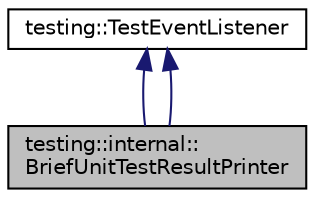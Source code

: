 digraph "testing::internal::BriefUnitTestResultPrinter"
{
 // LATEX_PDF_SIZE
  edge [fontname="Helvetica",fontsize="10",labelfontname="Helvetica",labelfontsize="10"];
  node [fontname="Helvetica",fontsize="10",shape=record];
  Node1 [label="testing::internal::\lBriefUnitTestResultPrinter",height=0.2,width=0.4,color="black", fillcolor="grey75", style="filled", fontcolor="black",tooltip=" "];
  Node2 -> Node1 [dir="back",color="midnightblue",fontsize="10",style="solid",fontname="Helvetica"];
  Node2 [label="testing::TestEventListener",height=0.2,width=0.4,color="black", fillcolor="white", style="filled",URL="$classtesting_1_1_test_event_listener.html",tooltip=" "];
  Node2 -> Node1 [dir="back",color="midnightblue",fontsize="10",style="solid",fontname="Helvetica"];
}

